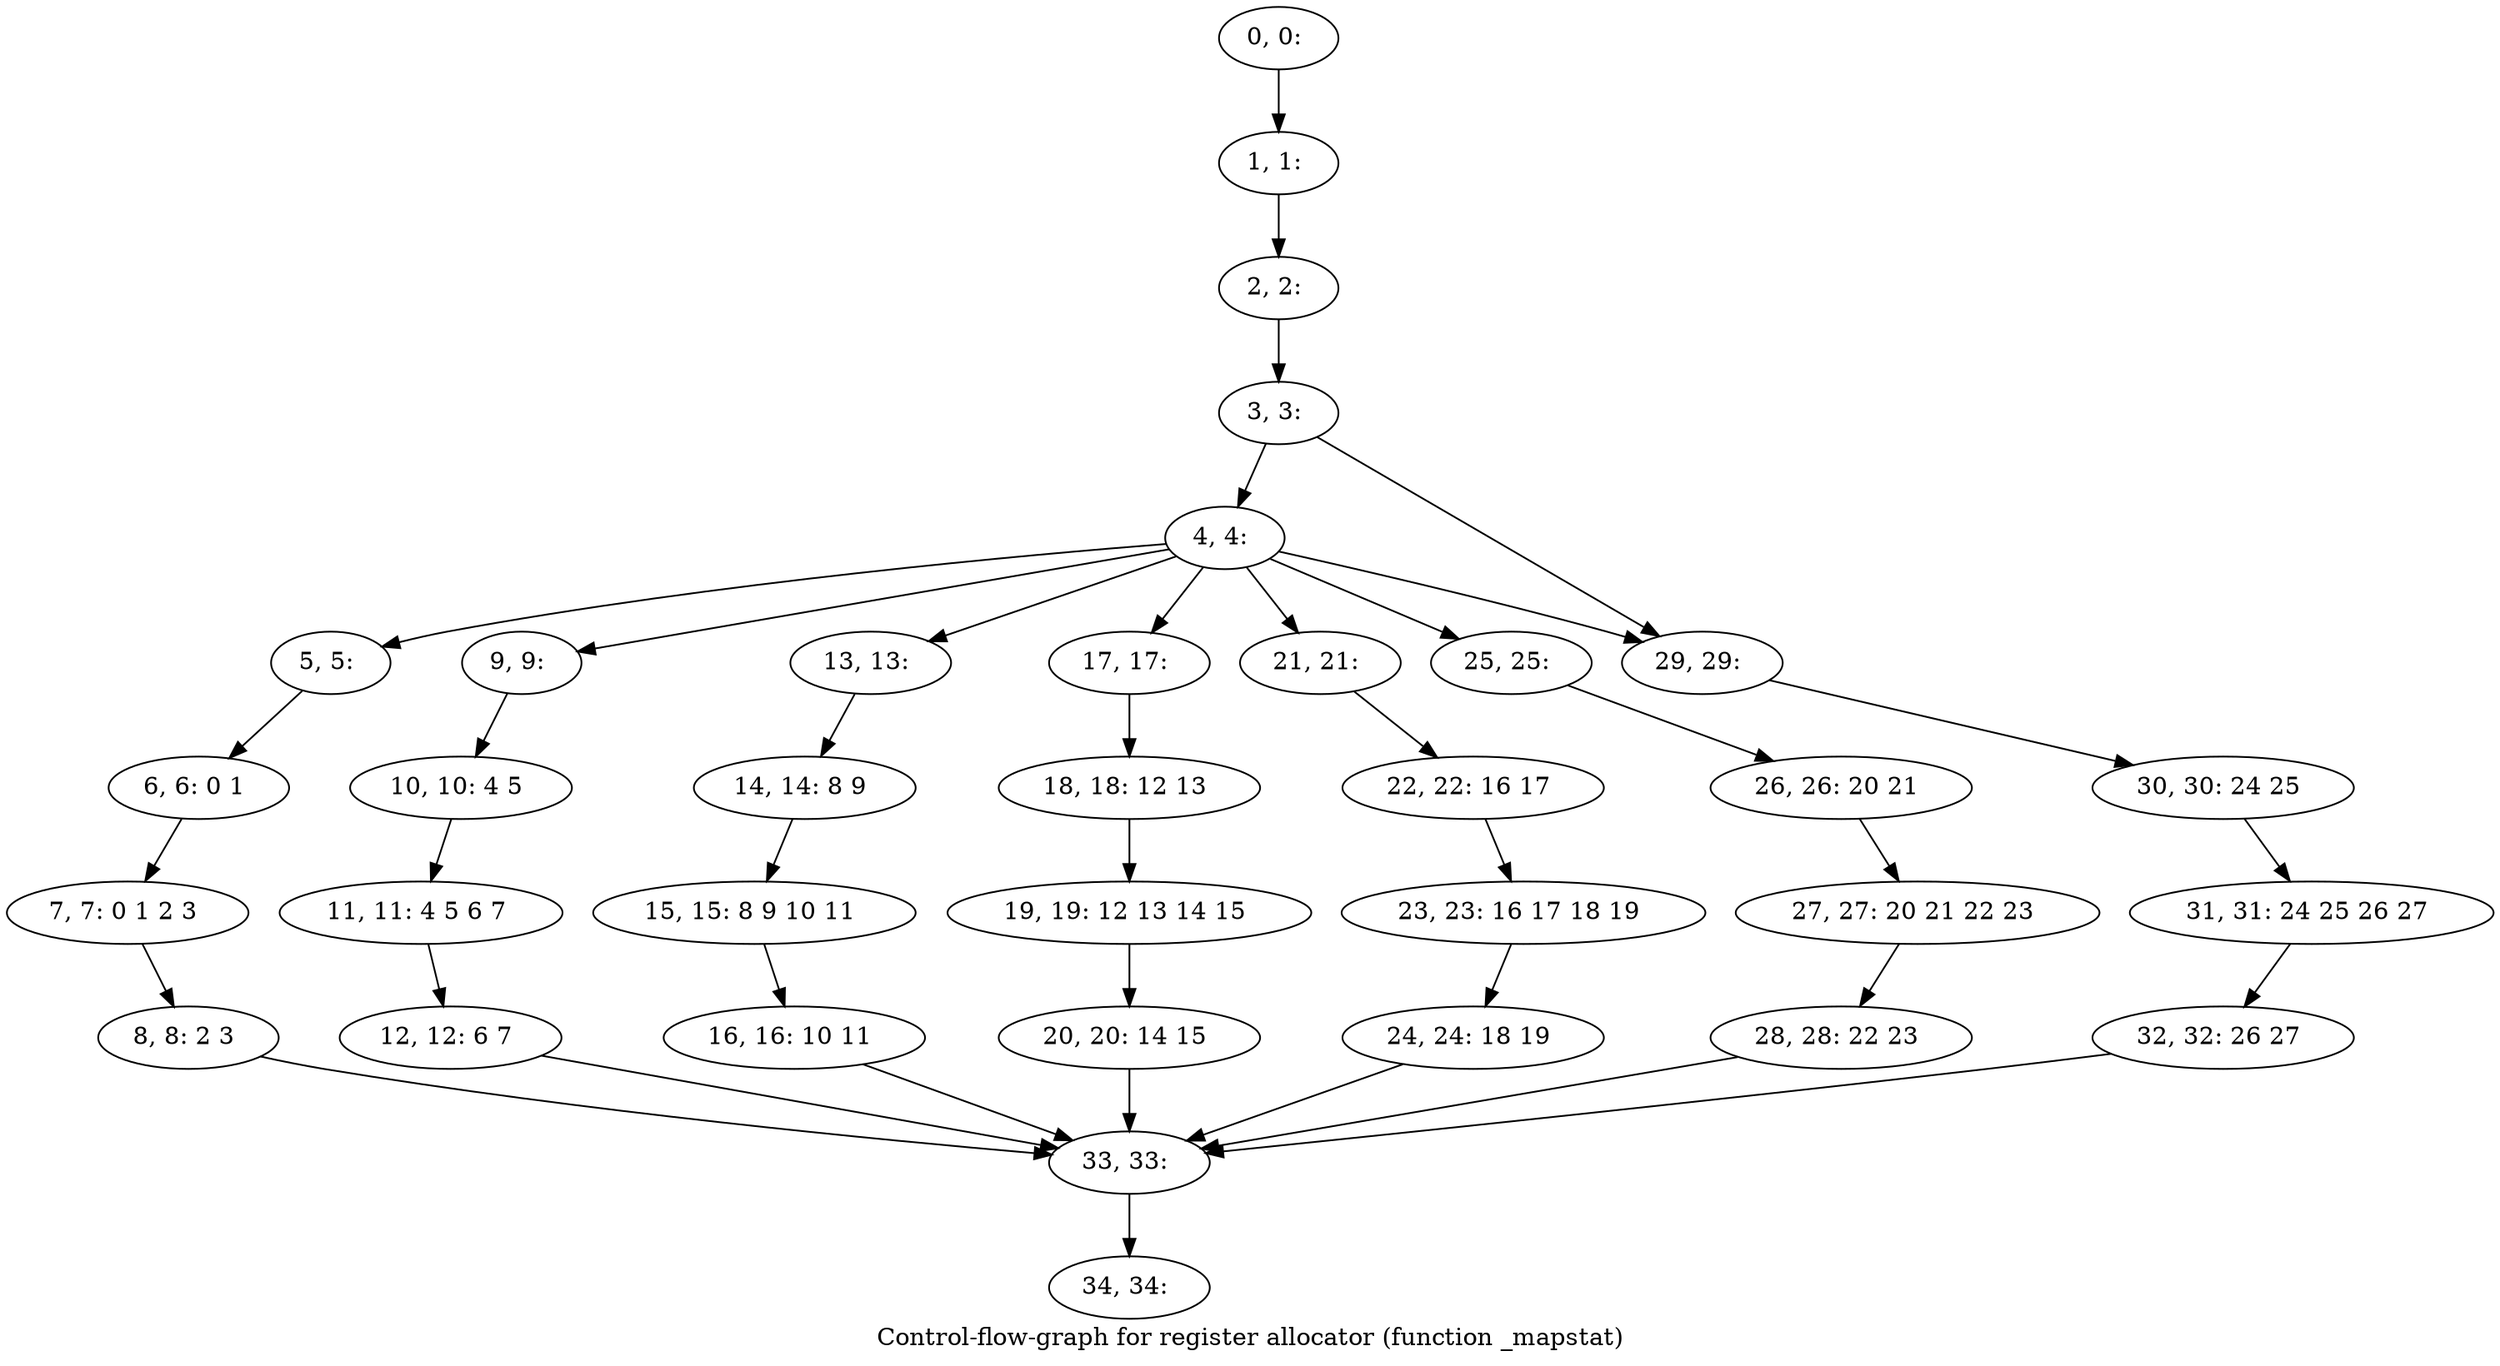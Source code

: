 digraph G {
graph [label="Control-flow-graph for register allocator (function _mapstat)"]
0[label="0, 0: "];
1[label="1, 1: "];
2[label="2, 2: "];
3[label="3, 3: "];
4[label="4, 4: "];
5[label="5, 5: "];
6[label="6, 6: 0 1 "];
7[label="7, 7: 0 1 2 3 "];
8[label="8, 8: 2 3 "];
9[label="9, 9: "];
10[label="10, 10: 4 5 "];
11[label="11, 11: 4 5 6 7 "];
12[label="12, 12: 6 7 "];
13[label="13, 13: "];
14[label="14, 14: 8 9 "];
15[label="15, 15: 8 9 10 11 "];
16[label="16, 16: 10 11 "];
17[label="17, 17: "];
18[label="18, 18: 12 13 "];
19[label="19, 19: 12 13 14 15 "];
20[label="20, 20: 14 15 "];
21[label="21, 21: "];
22[label="22, 22: 16 17 "];
23[label="23, 23: 16 17 18 19 "];
24[label="24, 24: 18 19 "];
25[label="25, 25: "];
26[label="26, 26: 20 21 "];
27[label="27, 27: 20 21 22 23 "];
28[label="28, 28: 22 23 "];
29[label="29, 29: "];
30[label="30, 30: 24 25 "];
31[label="31, 31: 24 25 26 27 "];
32[label="32, 32: 26 27 "];
33[label="33, 33: "];
34[label="34, 34: "];
0->1 ;
1->2 ;
2->3 ;
3->4 ;
3->29 ;
4->29 ;
4->13 ;
4->17 ;
4->21 ;
4->25 ;
4->9 ;
4->5 ;
5->6 ;
6->7 ;
7->8 ;
8->33 ;
9->10 ;
10->11 ;
11->12 ;
12->33 ;
13->14 ;
14->15 ;
15->16 ;
16->33 ;
17->18 ;
18->19 ;
19->20 ;
20->33 ;
21->22 ;
22->23 ;
23->24 ;
24->33 ;
25->26 ;
26->27 ;
27->28 ;
28->33 ;
29->30 ;
30->31 ;
31->32 ;
32->33 ;
33->34 ;
}
